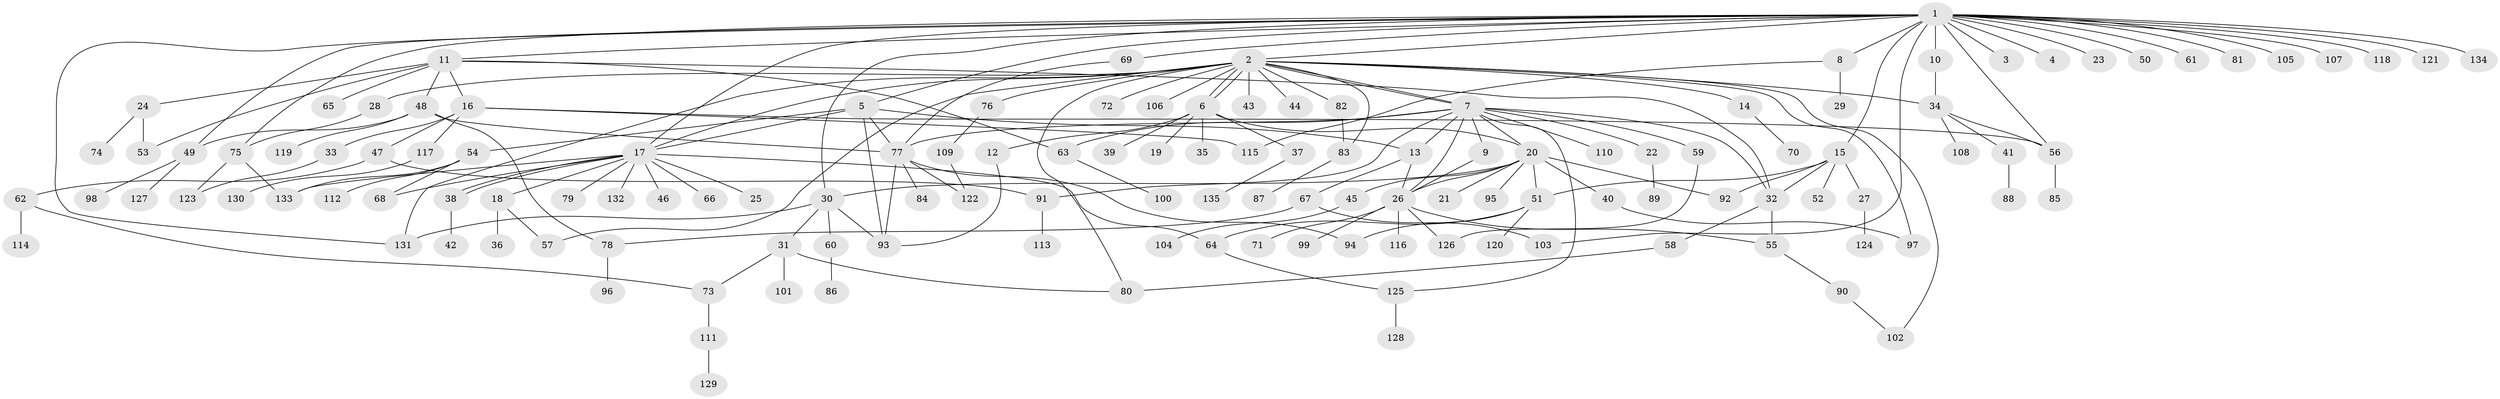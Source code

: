 // coarse degree distribution, {23: 0.010416666666666666, 19: 0.020833333333333332, 1: 0.5104166666666666, 8: 0.010416666666666666, 7: 0.03125, 3: 0.08333333333333333, 2: 0.1875, 4: 0.0625, 10: 0.020833333333333332, 5: 0.020833333333333332, 6: 0.03125, 13: 0.010416666666666666}
// Generated by graph-tools (version 1.1) at 2025/23/03/03/25 07:23:54]
// undirected, 135 vertices, 185 edges
graph export_dot {
graph [start="1"]
  node [color=gray90,style=filled];
  1;
  2;
  3;
  4;
  5;
  6;
  7;
  8;
  9;
  10;
  11;
  12;
  13;
  14;
  15;
  16;
  17;
  18;
  19;
  20;
  21;
  22;
  23;
  24;
  25;
  26;
  27;
  28;
  29;
  30;
  31;
  32;
  33;
  34;
  35;
  36;
  37;
  38;
  39;
  40;
  41;
  42;
  43;
  44;
  45;
  46;
  47;
  48;
  49;
  50;
  51;
  52;
  53;
  54;
  55;
  56;
  57;
  58;
  59;
  60;
  61;
  62;
  63;
  64;
  65;
  66;
  67;
  68;
  69;
  70;
  71;
  72;
  73;
  74;
  75;
  76;
  77;
  78;
  79;
  80;
  81;
  82;
  83;
  84;
  85;
  86;
  87;
  88;
  89;
  90;
  91;
  92;
  93;
  94;
  95;
  96;
  97;
  98;
  99;
  100;
  101;
  102;
  103;
  104;
  105;
  106;
  107;
  108;
  109;
  110;
  111;
  112;
  113;
  114;
  115;
  116;
  117;
  118;
  119;
  120;
  121;
  122;
  123;
  124;
  125;
  126;
  127;
  128;
  129;
  130;
  131;
  132;
  133;
  134;
  135;
  1 -- 2;
  1 -- 3;
  1 -- 4;
  1 -- 5;
  1 -- 8;
  1 -- 10;
  1 -- 11;
  1 -- 15;
  1 -- 17;
  1 -- 23;
  1 -- 30;
  1 -- 49;
  1 -- 50;
  1 -- 56;
  1 -- 61;
  1 -- 69;
  1 -- 75;
  1 -- 81;
  1 -- 103;
  1 -- 105;
  1 -- 107;
  1 -- 118;
  1 -- 121;
  1 -- 131;
  1 -- 134;
  2 -- 6;
  2 -- 6;
  2 -- 7;
  2 -- 7;
  2 -- 14;
  2 -- 17;
  2 -- 28;
  2 -- 34;
  2 -- 43;
  2 -- 44;
  2 -- 57;
  2 -- 72;
  2 -- 76;
  2 -- 80;
  2 -- 82;
  2 -- 83;
  2 -- 97;
  2 -- 102;
  2 -- 106;
  2 -- 131;
  5 -- 13;
  5 -- 17;
  5 -- 54;
  5 -- 77;
  5 -- 93;
  6 -- 12;
  6 -- 19;
  6 -- 20;
  6 -- 35;
  6 -- 37;
  6 -- 39;
  7 -- 9;
  7 -- 13;
  7 -- 20;
  7 -- 22;
  7 -- 26;
  7 -- 32;
  7 -- 59;
  7 -- 63;
  7 -- 77;
  7 -- 91;
  7 -- 110;
  7 -- 125;
  8 -- 29;
  8 -- 115;
  9 -- 26;
  10 -- 34;
  11 -- 16;
  11 -- 24;
  11 -- 32;
  11 -- 48;
  11 -- 53;
  11 -- 63;
  11 -- 65;
  12 -- 93;
  13 -- 26;
  13 -- 67;
  14 -- 70;
  15 -- 27;
  15 -- 32;
  15 -- 51;
  15 -- 52;
  15 -- 92;
  16 -- 33;
  16 -- 47;
  16 -- 56;
  16 -- 115;
  16 -- 117;
  17 -- 18;
  17 -- 25;
  17 -- 38;
  17 -- 38;
  17 -- 46;
  17 -- 64;
  17 -- 66;
  17 -- 68;
  17 -- 79;
  17 -- 132;
  17 -- 133;
  18 -- 36;
  18 -- 57;
  20 -- 21;
  20 -- 26;
  20 -- 30;
  20 -- 40;
  20 -- 45;
  20 -- 51;
  20 -- 92;
  20 -- 95;
  22 -- 89;
  24 -- 53;
  24 -- 74;
  26 -- 55;
  26 -- 71;
  26 -- 99;
  26 -- 116;
  26 -- 126;
  27 -- 124;
  28 -- 75;
  30 -- 31;
  30 -- 60;
  30 -- 93;
  30 -- 131;
  31 -- 73;
  31 -- 80;
  31 -- 101;
  32 -- 55;
  32 -- 58;
  33 -- 123;
  34 -- 41;
  34 -- 56;
  34 -- 108;
  37 -- 135;
  38 -- 42;
  40 -- 97;
  41 -- 88;
  45 -- 104;
  47 -- 62;
  47 -- 91;
  48 -- 49;
  48 -- 77;
  48 -- 78;
  48 -- 119;
  49 -- 98;
  49 -- 127;
  51 -- 64;
  51 -- 94;
  51 -- 120;
  54 -- 68;
  54 -- 112;
  54 -- 133;
  55 -- 90;
  56 -- 85;
  58 -- 80;
  59 -- 126;
  60 -- 86;
  62 -- 73;
  62 -- 114;
  63 -- 100;
  64 -- 125;
  67 -- 78;
  67 -- 103;
  69 -- 77;
  73 -- 111;
  75 -- 123;
  75 -- 133;
  76 -- 109;
  77 -- 84;
  77 -- 93;
  77 -- 94;
  77 -- 122;
  78 -- 96;
  82 -- 83;
  83 -- 87;
  90 -- 102;
  91 -- 113;
  109 -- 122;
  111 -- 129;
  117 -- 130;
  125 -- 128;
}
